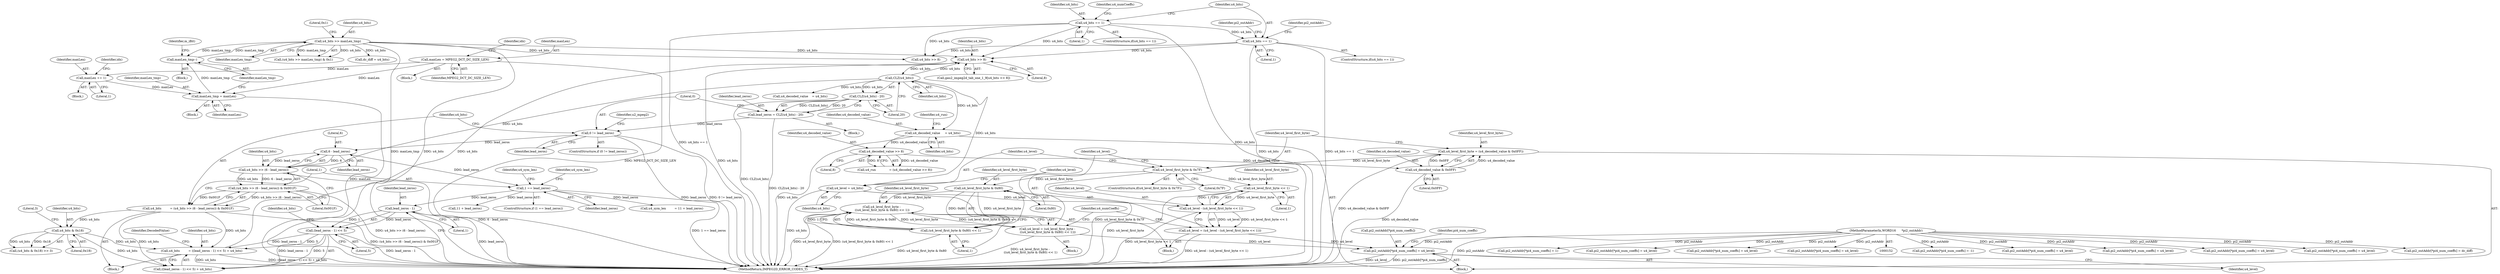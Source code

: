 digraph "0_Android_8b4ed5a23175b7ffa56eea4678db7287f825e985@array" {
"1000706" [label="(Call,pi2_outAddr[*pi4_num_coeffs] = u4_level)"];
"1000682" [label="(Call,u4_level = (u4_level - (u4_level_first_byte << 1)))"];
"1000684" [label="(Call,u4_level - (u4_level_first_byte << 1))"];
"1000679" [label="(Call,u4_level = u4_bits)"];
"1000492" [label="(Call,CLZ(u4_bits))"];
"1000425" [label="(Call,u4_bits >> 8)"];
"1000343" [label="(Call,u4_bits == 1)"];
"1000338" [label="(Call,u4_bits == 1)"];
"1000533" [label="(Call,u4_bits         = ((lead_zeros - 1) << 5) + u4_bits)"];
"1000536" [label="(Call,(lead_zeros - 1) << 5)"];
"1000537" [label="(Call,lead_zeros - 1)"];
"1000510" [label="(Call,1 == lead_zeros)"];
"1000505" [label="(Call,6 - lead_zeros)"];
"1000496" [label="(Call,0 != lead_zeros)"];
"1000489" [label="(Call,lead_zeros = CLZ(u4_bits) - 20)"];
"1000491" [label="(Call,CLZ(u4_bits) - 20)"];
"1000519" [label="(Call,u4_bits & 0x18)"];
"1000500" [label="(Call,u4_bits         = (u4_bits >> (6 - lead_zeros)) & 0x001F)"];
"1000502" [label="(Call,(u4_bits >> (6 - lead_zeros)) & 0x001F)"];
"1000503" [label="(Call,u4_bits >> (6 - lead_zeros))"];
"1000251" [label="(Call,u4_bits >> maxLen_tmp)"];
"1000244" [label="(Call,maxLen_tmp--)"];
"1000238" [label="(Call,maxLen_tmp = maxLen)"];
"1000216" [label="(Call,maxLen = MPEG2_DCT_DC_SIZE_LEN)"];
"1000227" [label="(Call,maxLen += 1)"];
"1000686" [label="(Call,u4_level_first_byte << 1)"];
"1000664" [label="(Call,u4_level_first_byte & 0x7F)"];
"1000658" [label="(Call,u4_level_first_byte = (u4_decoded_value & 0x0FF))"];
"1000660" [label="(Call,u4_decoded_value & 0x0FF)"];
"1000655" [label="(Call,u4_decoded_value >> 8)"];
"1000650" [label="(Call,u4_decoded_value     = u4_bits)"];
"1000668" [label="(Call,u4_level = (u4_level_first_byte -\n ((u4_level_first_byte & 0x80) << 1)))"];
"1000670" [label="(Call,u4_level_first_byte -\n ((u4_level_first_byte & 0x80) << 1))"];
"1000673" [label="(Call,u4_level_first_byte & 0x80)"];
"1000672" [label="(Call,(u4_level_first_byte & 0x80) << 1)"];
"1000154" [label="(MethodParameterIn,WORD16      *pi2_outAddr)"];
"1000533" [label="(Call,u4_bits         = ((lead_zeros - 1) << 5) + u4_bits)"];
"1000339" [label="(Identifier,u4_bits)"];
"1000681" [label="(Identifier,u4_bits)"];
"1000541" [label="(Identifier,u4_bits)"];
"1000347" [label="(Call,pi2_outAddr[*pi4_num_coeffs] = -1)"];
"1000539" [label="(Literal,1)"];
"1000499" [label="(Block,)"];
"1000595" [label="(Call,u4_decoded_value    = u4_bits)"];
"1000506" [label="(Literal,6)"];
"1000495" [label="(ControlStructure,if (0 != lead_zeros))"];
"1000488" [label="(Block,)"];
"1000515" [label="(Identifier,u4_sym_len)"];
"1000216" [label="(Call,maxLen = MPEG2_DCT_DC_SIZE_LEN)"];
"1000750" [label="(Call,u4_bits >> 8)"];
"1000651" [label="(Identifier,u4_decoded_value)"];
"1000489" [label="(Call,lead_zeros = CLZ(u4_bits) - 20)"];
"1000239" [label="(Identifier,maxLen_tmp)"];
"1000252" [label="(Identifier,u4_bits)"];
"1000503" [label="(Call,u4_bits >> (6 - lead_zeros))"];
"1000530" [label="(Call,11 + lead_zeros)"];
"1000247" [label="(Identifier,m_iBit)"];
"1000652" [label="(Identifier,u4_bits)"];
"1000711" [label="(Identifier,u4_level)"];
"1000714" [label="(Identifier,pi4_num_coeffs)"];
"1000217" [label="(Identifier,maxLen)"];
"1000511" [label="(Literal,1)"];
"1000343" [label="(Call,u4_bits == 1)"];
"1000653" [label="(Call,u4_run              = (u4_decoded_value >> 8))"];
"1000220" [label="(Identifier,idx)"];
"1000655" [label="(Call,u4_decoded_value >> 8)"];
"1000467" [label="(Call,pi2_outAddr[*pi4_num_coeffs] = u4_level)"];
"1000891" [label="(Call,pi2_outAddr[*pi4_num_coeffs] = u4_level)"];
"1000243" [label="(Block,)"];
"1000707" [label="(Call,pi2_outAddr[*pi4_num_coeffs])"];
"1000636" [label="(Call,pi2_outAddr[*pi4_num_coeffs] = u4_level)"];
"1000685" [label="(Identifier,u4_level)"];
"1000512" [label="(Identifier,lead_zeros)"];
"1000508" [label="(Literal,0x001F)"];
"1000427" [label="(Literal,8)"];
"1000522" [label="(Literal,3)"];
"1000666" [label="(Literal,0x7F)"];
"1000657" [label="(Literal,8)"];
"1000491" [label="(Call,CLZ(u4_bits) - 20)"];
"1000706" [label="(Call,pi2_outAddr[*pi4_num_coeffs] = u4_level)"];
"1000678" [label="(Block,)"];
"1000240" [label="(Identifier,maxLen)"];
"1000494" [label="(Literal,20)"];
"1000664" [label="(Call,u4_level_first_byte & 0x7F)"];
"1000950" [label="(Call,pi2_outAddr[*pi4_num_coeffs] = u4_level)"];
"1000278" [label="(Call,dc_diff = u4_bits)"];
"1000518" [label="(Call,(u4_bits & 0x18) >> 3)"];
"1000493" [label="(Identifier,u4_bits)"];
"1000536" [label="(Call,(lead_zeros - 1) << 5)"];
"1000519" [label="(Call,u4_bits & 0x18)"];
"1000231" [label="(Identifier,idx)"];
"1000502" [label="(Call,(u4_bits >> (6 - lead_zeros)) & 0x001F)"];
"1000520" [label="(Identifier,u4_bits)"];
"1000650" [label="(Call,u4_decoded_value     = u4_bits)"];
"1000646" [label="(Block,)"];
"1000665" [label="(Identifier,u4_level_first_byte)"];
"1000229" [label="(Literal,1)"];
"1000303" [label="(Call,pi2_outAddr[*pi4_num_coeffs] = dc_diff)"];
"1000690" [label="(Identifier,u4_numCoeffs)"];
"1000356" [label="(Call,pi2_outAddr[*pi4_num_coeffs] = 1)"];
"1000654" [label="(Identifier,u4_run)"];
"1000344" [label="(Identifier,u4_bits)"];
"1000589" [label="(Identifier,u2_mpeg2)"];
"1000501" [label="(Identifier,u4_bits)"];
"1000577" [label="(Call,pi2_outAddr[*pi4_num_coeffs] = u4_level)"];
"1000218" [label="(Identifier,MPEG2_DCT_DC_SIZE_LEN)"];
"1000338" [label="(Call,u4_bits == 1)"];
"1000658" [label="(Call,u4_level_first_byte = (u4_decoded_value & 0x0FF))"];
"1000498" [label="(Identifier,lead_zeros)"];
"1000500" [label="(Call,u4_bits         = (u4_bits >> (6 - lead_zeros)) & 0x001F)"];
"1000425" [label="(Call,u4_bits >> 8)"];
"1000668" [label="(Call,u4_level = (u4_level_first_byte -\n ((u4_level_first_byte & 0x80) << 1)))"];
"1000426" [label="(Identifier,u4_bits)"];
"1000540" [label="(Literal,5)"];
"1000537" [label="(Call,lead_zeros - 1)"];
"1000507" [label="(Identifier,lead_zeros)"];
"1000529" [label="(Identifier,u4_sym_len)"];
"1000660" [label="(Call,u4_decoded_value & 0x0FF)"];
"1000670" [label="(Call,u4_level_first_byte -\n ((u4_level_first_byte & 0x80) << 1))"];
"1000669" [label="(Identifier,u4_level)"];
"1000505" [label="(Call,6 - lead_zeros)"];
"1000684" [label="(Call,u4_level - (u4_level_first_byte << 1))"];
"1000253" [label="(Identifier,maxLen_tmp)"];
"1000674" [label="(Identifier,u4_level_first_byte)"];
"1000250" [label="(Call,(u4_bits >> maxLen_tmp) & 0x1)"];
"1000659" [label="(Identifier,u4_level_first_byte)"];
"1000675" [label="(Literal,0x80)"];
"1000245" [label="(Identifier,maxLen_tmp)"];
"1000676" [label="(Literal,1)"];
"1000673" [label="(Call,u4_level_first_byte & 0x80)"];
"1000538" [label="(Identifier,lead_zeros)"];
"1000667" [label="(Block,)"];
"1000232" [label="(Block,)"];
"1000535" [label="(Call,((lead_zeros - 1) << 5) + u4_bits)"];
"1000686" [label="(Call,u4_level_first_byte << 1)"];
"1000688" [label="(Literal,1)"];
"1000154" [label="(MethodParameterIn,WORD16      *pi2_outAddr)"];
"1000492" [label="(Call,CLZ(u4_bits))"];
"1000349" [label="(Identifier,pi2_outAddr)"];
"1000683" [label="(Identifier,u4_level)"];
"1000661" [label="(Identifier,u4_decoded_value)"];
"1000662" [label="(Literal,0x0FF)"];
"1000227" [label="(Call,maxLen += 1)"];
"1000504" [label="(Identifier,u4_bits)"];
"1000679" [label="(Call,u4_level = u4_bits)"];
"1000543" [label="(Identifier,DecodedValue)"];
"1000682" [label="(Call,u4_level = (u4_level - (u4_level_first_byte << 1)))"];
"1000211" [label="(Block,)"];
"1000663" [label="(ControlStructure,if(u4_level_first_byte & 0x7F))"];
"1001064" [label="(MethodReturn,IMPEG2D_ERROR_CODES_T)"];
"1000238" [label="(Call,maxLen_tmp = maxLen)"];
"1000226" [label="(Block,)"];
"1000680" [label="(Identifier,u4_level)"];
"1000656" [label="(Identifier,u4_decoded_value)"];
"1000340" [label="(Literal,1)"];
"1000509" [label="(ControlStructure,if (1 == lead_zeros))"];
"1001020" [label="(Call,pi2_outAddr[*pi4_num_coeffs] = u4_level)"];
"1000251" [label="(Call,u4_bits >> maxLen_tmp)"];
"1000254" [label="(Literal,0x1)"];
"1000687" [label="(Identifier,u4_level_first_byte)"];
"1000794" [label="(Call,pi2_outAddr[*pi4_num_coeffs] = u4_level)"];
"1000496" [label="(Call,0 != lead_zeros)"];
"1000521" [label="(Literal,0x18)"];
"1000337" [label="(ControlStructure,if(u4_bits == 1))"];
"1000497" [label="(Literal,0)"];
"1000385" [label="(Identifier,u4_numCoeffs)"];
"1000244" [label="(Call,maxLen_tmp--)"];
"1000490" [label="(Identifier,lead_zeros)"];
"1000358" [label="(Identifier,pi2_outAddr)"];
"1000345" [label="(Literal,1)"];
"1000534" [label="(Identifier,u4_bits)"];
"1000423" [label="(Call,gau2_impeg2d_tab_one_1_9[u4_bits >> 8])"];
"1000671" [label="(Identifier,u4_level_first_byte)"];
"1000510" [label="(Call,1 == lead_zeros)"];
"1000528" [label="(Call,u4_sym_len         = 11 + lead_zeros)"];
"1000342" [label="(ControlStructure,if(u4_bits == 1))"];
"1000228" [label="(Identifier,maxLen)"];
"1000672" [label="(Call,(u4_level_first_byte & 0x80) << 1)"];
"1000706" -> "1000646"  [label="AST: "];
"1000706" -> "1000711"  [label="CFG: "];
"1000707" -> "1000706"  [label="AST: "];
"1000711" -> "1000706"  [label="AST: "];
"1000714" -> "1000706"  [label="CFG: "];
"1000706" -> "1001064"  [label="DDG: u4_level"];
"1000706" -> "1001064"  [label="DDG: pi2_outAddr[*pi4_num_coeffs]"];
"1000682" -> "1000706"  [label="DDG: u4_level"];
"1000668" -> "1000706"  [label="DDG: u4_level"];
"1000154" -> "1000706"  [label="DDG: pi2_outAddr"];
"1000682" -> "1000678"  [label="AST: "];
"1000682" -> "1000684"  [label="CFG: "];
"1000683" -> "1000682"  [label="AST: "];
"1000684" -> "1000682"  [label="AST: "];
"1000690" -> "1000682"  [label="CFG: "];
"1000682" -> "1001064"  [label="DDG: u4_level - (u4_level_first_byte << 1)"];
"1000684" -> "1000682"  [label="DDG: u4_level"];
"1000684" -> "1000682"  [label="DDG: u4_level_first_byte << 1"];
"1000684" -> "1000686"  [label="CFG: "];
"1000685" -> "1000684"  [label="AST: "];
"1000686" -> "1000684"  [label="AST: "];
"1000684" -> "1001064"  [label="DDG: u4_level_first_byte << 1"];
"1000679" -> "1000684"  [label="DDG: u4_level"];
"1000686" -> "1000684"  [label="DDG: u4_level_first_byte"];
"1000686" -> "1000684"  [label="DDG: 1"];
"1000679" -> "1000678"  [label="AST: "];
"1000679" -> "1000681"  [label="CFG: "];
"1000680" -> "1000679"  [label="AST: "];
"1000681" -> "1000679"  [label="AST: "];
"1000683" -> "1000679"  [label="CFG: "];
"1000679" -> "1001064"  [label="DDG: u4_bits"];
"1000492" -> "1000679"  [label="DDG: u4_bits"];
"1000492" -> "1000491"  [label="AST: "];
"1000492" -> "1000493"  [label="CFG: "];
"1000493" -> "1000492"  [label="AST: "];
"1000494" -> "1000492"  [label="CFG: "];
"1000492" -> "1000425"  [label="DDG: u4_bits"];
"1000492" -> "1000491"  [label="DDG: u4_bits"];
"1000425" -> "1000492"  [label="DDG: u4_bits"];
"1000492" -> "1000503"  [label="DDG: u4_bits"];
"1000492" -> "1000595"  [label="DDG: u4_bits"];
"1000492" -> "1000650"  [label="DDG: u4_bits"];
"1000425" -> "1000423"  [label="AST: "];
"1000425" -> "1000427"  [label="CFG: "];
"1000426" -> "1000425"  [label="AST: "];
"1000427" -> "1000425"  [label="AST: "];
"1000423" -> "1000425"  [label="CFG: "];
"1000425" -> "1001064"  [label="DDG: u4_bits"];
"1000343" -> "1000425"  [label="DDG: u4_bits"];
"1000533" -> "1000425"  [label="DDG: u4_bits"];
"1000338" -> "1000425"  [label="DDG: u4_bits"];
"1000251" -> "1000425"  [label="DDG: u4_bits"];
"1000343" -> "1000342"  [label="AST: "];
"1000343" -> "1000345"  [label="CFG: "];
"1000344" -> "1000343"  [label="AST: "];
"1000345" -> "1000343"  [label="AST: "];
"1000349" -> "1000343"  [label="CFG: "];
"1000358" -> "1000343"  [label="CFG: "];
"1000343" -> "1001064"  [label="DDG: u4_bits"];
"1000343" -> "1001064"  [label="DDG: u4_bits == 1"];
"1000338" -> "1000343"  [label="DDG: u4_bits"];
"1000343" -> "1000750"  [label="DDG: u4_bits"];
"1000338" -> "1000337"  [label="AST: "];
"1000338" -> "1000340"  [label="CFG: "];
"1000339" -> "1000338"  [label="AST: "];
"1000340" -> "1000338"  [label="AST: "];
"1000344" -> "1000338"  [label="CFG: "];
"1000385" -> "1000338"  [label="CFG: "];
"1000338" -> "1001064"  [label="DDG: u4_bits"];
"1000338" -> "1001064"  [label="DDG: u4_bits == 1"];
"1000338" -> "1000750"  [label="DDG: u4_bits"];
"1000533" -> "1000499"  [label="AST: "];
"1000533" -> "1000535"  [label="CFG: "];
"1000534" -> "1000533"  [label="AST: "];
"1000535" -> "1000533"  [label="AST: "];
"1000543" -> "1000533"  [label="CFG: "];
"1000533" -> "1001064"  [label="DDG: u4_bits"];
"1000533" -> "1001064"  [label="DDG: ((lead_zeros - 1) << 5) + u4_bits"];
"1000536" -> "1000533"  [label="DDG: lead_zeros - 1"];
"1000536" -> "1000533"  [label="DDG: 5"];
"1000519" -> "1000533"  [label="DDG: u4_bits"];
"1000500" -> "1000533"  [label="DDG: u4_bits"];
"1000536" -> "1000535"  [label="AST: "];
"1000536" -> "1000540"  [label="CFG: "];
"1000537" -> "1000536"  [label="AST: "];
"1000540" -> "1000536"  [label="AST: "];
"1000541" -> "1000536"  [label="CFG: "];
"1000536" -> "1001064"  [label="DDG: lead_zeros - 1"];
"1000536" -> "1000535"  [label="DDG: lead_zeros - 1"];
"1000536" -> "1000535"  [label="DDG: 5"];
"1000537" -> "1000536"  [label="DDG: lead_zeros"];
"1000537" -> "1000536"  [label="DDG: 1"];
"1000537" -> "1000539"  [label="CFG: "];
"1000538" -> "1000537"  [label="AST: "];
"1000539" -> "1000537"  [label="AST: "];
"1000540" -> "1000537"  [label="CFG: "];
"1000537" -> "1001064"  [label="DDG: lead_zeros"];
"1000510" -> "1000537"  [label="DDG: lead_zeros"];
"1000510" -> "1000509"  [label="AST: "];
"1000510" -> "1000512"  [label="CFG: "];
"1000511" -> "1000510"  [label="AST: "];
"1000512" -> "1000510"  [label="AST: "];
"1000515" -> "1000510"  [label="CFG: "];
"1000529" -> "1000510"  [label="CFG: "];
"1000510" -> "1001064"  [label="DDG: 1 == lead_zeros"];
"1000505" -> "1000510"  [label="DDG: lead_zeros"];
"1000510" -> "1000528"  [label="DDG: lead_zeros"];
"1000510" -> "1000530"  [label="DDG: lead_zeros"];
"1000505" -> "1000503"  [label="AST: "];
"1000505" -> "1000507"  [label="CFG: "];
"1000506" -> "1000505"  [label="AST: "];
"1000507" -> "1000505"  [label="AST: "];
"1000503" -> "1000505"  [label="CFG: "];
"1000505" -> "1000503"  [label="DDG: 6"];
"1000505" -> "1000503"  [label="DDG: lead_zeros"];
"1000496" -> "1000505"  [label="DDG: lead_zeros"];
"1000496" -> "1000495"  [label="AST: "];
"1000496" -> "1000498"  [label="CFG: "];
"1000497" -> "1000496"  [label="AST: "];
"1000498" -> "1000496"  [label="AST: "];
"1000501" -> "1000496"  [label="CFG: "];
"1000589" -> "1000496"  [label="CFG: "];
"1000496" -> "1001064"  [label="DDG: 0 != lead_zeros"];
"1000496" -> "1001064"  [label="DDG: lead_zeros"];
"1000489" -> "1000496"  [label="DDG: lead_zeros"];
"1000489" -> "1000488"  [label="AST: "];
"1000489" -> "1000491"  [label="CFG: "];
"1000490" -> "1000489"  [label="AST: "];
"1000491" -> "1000489"  [label="AST: "];
"1000497" -> "1000489"  [label="CFG: "];
"1000489" -> "1001064"  [label="DDG: CLZ(u4_bits) - 20"];
"1000491" -> "1000489"  [label="DDG: CLZ(u4_bits)"];
"1000491" -> "1000489"  [label="DDG: 20"];
"1000491" -> "1000494"  [label="CFG: "];
"1000494" -> "1000491"  [label="AST: "];
"1000491" -> "1001064"  [label="DDG: CLZ(u4_bits)"];
"1000519" -> "1000518"  [label="AST: "];
"1000519" -> "1000521"  [label="CFG: "];
"1000520" -> "1000519"  [label="AST: "];
"1000521" -> "1000519"  [label="AST: "];
"1000522" -> "1000519"  [label="CFG: "];
"1000519" -> "1000518"  [label="DDG: u4_bits"];
"1000519" -> "1000518"  [label="DDG: 0x18"];
"1000500" -> "1000519"  [label="DDG: u4_bits"];
"1000519" -> "1000535"  [label="DDG: u4_bits"];
"1000500" -> "1000499"  [label="AST: "];
"1000500" -> "1000502"  [label="CFG: "];
"1000501" -> "1000500"  [label="AST: "];
"1000502" -> "1000500"  [label="AST: "];
"1000511" -> "1000500"  [label="CFG: "];
"1000500" -> "1001064"  [label="DDG: (u4_bits >> (6 - lead_zeros)) & 0x001F"];
"1000502" -> "1000500"  [label="DDG: u4_bits >> (6 - lead_zeros)"];
"1000502" -> "1000500"  [label="DDG: 0x001F"];
"1000500" -> "1000535"  [label="DDG: u4_bits"];
"1000502" -> "1000508"  [label="CFG: "];
"1000503" -> "1000502"  [label="AST: "];
"1000508" -> "1000502"  [label="AST: "];
"1000502" -> "1001064"  [label="DDG: u4_bits >> (6 - lead_zeros)"];
"1000503" -> "1000502"  [label="DDG: u4_bits"];
"1000503" -> "1000502"  [label="DDG: 6 - lead_zeros"];
"1000504" -> "1000503"  [label="AST: "];
"1000508" -> "1000503"  [label="CFG: "];
"1000503" -> "1001064"  [label="DDG: 6 - lead_zeros"];
"1000251" -> "1000250"  [label="AST: "];
"1000251" -> "1000253"  [label="CFG: "];
"1000252" -> "1000251"  [label="AST: "];
"1000253" -> "1000251"  [label="AST: "];
"1000254" -> "1000251"  [label="CFG: "];
"1000251" -> "1001064"  [label="DDG: maxLen_tmp"];
"1000251" -> "1001064"  [label="DDG: u4_bits"];
"1000251" -> "1000244"  [label="DDG: maxLen_tmp"];
"1000251" -> "1000250"  [label="DDG: u4_bits"];
"1000251" -> "1000250"  [label="DDG: maxLen_tmp"];
"1000244" -> "1000251"  [label="DDG: maxLen_tmp"];
"1000251" -> "1000278"  [label="DDG: u4_bits"];
"1000251" -> "1000750"  [label="DDG: u4_bits"];
"1000244" -> "1000243"  [label="AST: "];
"1000244" -> "1000245"  [label="CFG: "];
"1000245" -> "1000244"  [label="AST: "];
"1000247" -> "1000244"  [label="CFG: "];
"1000238" -> "1000244"  [label="DDG: maxLen_tmp"];
"1000238" -> "1000232"  [label="AST: "];
"1000238" -> "1000240"  [label="CFG: "];
"1000239" -> "1000238"  [label="AST: "];
"1000240" -> "1000238"  [label="AST: "];
"1000245" -> "1000238"  [label="CFG: "];
"1000238" -> "1001064"  [label="DDG: maxLen"];
"1000216" -> "1000238"  [label="DDG: maxLen"];
"1000227" -> "1000238"  [label="DDG: maxLen"];
"1000216" -> "1000211"  [label="AST: "];
"1000216" -> "1000218"  [label="CFG: "];
"1000217" -> "1000216"  [label="AST: "];
"1000218" -> "1000216"  [label="AST: "];
"1000220" -> "1000216"  [label="CFG: "];
"1000216" -> "1001064"  [label="DDG: MPEG2_DCT_DC_SIZE_LEN"];
"1000216" -> "1000227"  [label="DDG: maxLen"];
"1000227" -> "1000226"  [label="AST: "];
"1000227" -> "1000229"  [label="CFG: "];
"1000228" -> "1000227"  [label="AST: "];
"1000229" -> "1000227"  [label="AST: "];
"1000231" -> "1000227"  [label="CFG: "];
"1000686" -> "1000688"  [label="CFG: "];
"1000687" -> "1000686"  [label="AST: "];
"1000688" -> "1000686"  [label="AST: "];
"1000686" -> "1001064"  [label="DDG: u4_level_first_byte"];
"1000664" -> "1000686"  [label="DDG: u4_level_first_byte"];
"1000664" -> "1000663"  [label="AST: "];
"1000664" -> "1000666"  [label="CFG: "];
"1000665" -> "1000664"  [label="AST: "];
"1000666" -> "1000664"  [label="AST: "];
"1000669" -> "1000664"  [label="CFG: "];
"1000680" -> "1000664"  [label="CFG: "];
"1000664" -> "1001064"  [label="DDG: u4_level_first_byte & 0x7F"];
"1000658" -> "1000664"  [label="DDG: u4_level_first_byte"];
"1000664" -> "1000673"  [label="DDG: u4_level_first_byte"];
"1000658" -> "1000646"  [label="AST: "];
"1000658" -> "1000660"  [label="CFG: "];
"1000659" -> "1000658"  [label="AST: "];
"1000660" -> "1000658"  [label="AST: "];
"1000665" -> "1000658"  [label="CFG: "];
"1000658" -> "1001064"  [label="DDG: u4_decoded_value & 0x0FF"];
"1000660" -> "1000658"  [label="DDG: u4_decoded_value"];
"1000660" -> "1000658"  [label="DDG: 0x0FF"];
"1000660" -> "1000662"  [label="CFG: "];
"1000661" -> "1000660"  [label="AST: "];
"1000662" -> "1000660"  [label="AST: "];
"1000660" -> "1001064"  [label="DDG: u4_decoded_value"];
"1000655" -> "1000660"  [label="DDG: u4_decoded_value"];
"1000655" -> "1000653"  [label="AST: "];
"1000655" -> "1000657"  [label="CFG: "];
"1000656" -> "1000655"  [label="AST: "];
"1000657" -> "1000655"  [label="AST: "];
"1000653" -> "1000655"  [label="CFG: "];
"1000655" -> "1000653"  [label="DDG: u4_decoded_value"];
"1000655" -> "1000653"  [label="DDG: 8"];
"1000650" -> "1000655"  [label="DDG: u4_decoded_value"];
"1000650" -> "1000646"  [label="AST: "];
"1000650" -> "1000652"  [label="CFG: "];
"1000651" -> "1000650"  [label="AST: "];
"1000652" -> "1000650"  [label="AST: "];
"1000654" -> "1000650"  [label="CFG: "];
"1000650" -> "1001064"  [label="DDG: u4_bits"];
"1000668" -> "1000667"  [label="AST: "];
"1000668" -> "1000670"  [label="CFG: "];
"1000669" -> "1000668"  [label="AST: "];
"1000670" -> "1000668"  [label="AST: "];
"1000690" -> "1000668"  [label="CFG: "];
"1000668" -> "1001064"  [label="DDG: u4_level_first_byte -\n ((u4_level_first_byte & 0x80) << 1)"];
"1000670" -> "1000668"  [label="DDG: u4_level_first_byte"];
"1000670" -> "1000668"  [label="DDG: (u4_level_first_byte & 0x80) << 1"];
"1000670" -> "1000672"  [label="CFG: "];
"1000671" -> "1000670"  [label="AST: "];
"1000672" -> "1000670"  [label="AST: "];
"1000670" -> "1001064"  [label="DDG: (u4_level_first_byte & 0x80) << 1"];
"1000670" -> "1001064"  [label="DDG: u4_level_first_byte"];
"1000673" -> "1000670"  [label="DDG: u4_level_first_byte"];
"1000672" -> "1000670"  [label="DDG: u4_level_first_byte & 0x80"];
"1000672" -> "1000670"  [label="DDG: 1"];
"1000673" -> "1000672"  [label="AST: "];
"1000673" -> "1000675"  [label="CFG: "];
"1000674" -> "1000673"  [label="AST: "];
"1000675" -> "1000673"  [label="AST: "];
"1000676" -> "1000673"  [label="CFG: "];
"1000673" -> "1000672"  [label="DDG: u4_level_first_byte"];
"1000673" -> "1000672"  [label="DDG: 0x80"];
"1000672" -> "1000676"  [label="CFG: "];
"1000676" -> "1000672"  [label="AST: "];
"1000672" -> "1001064"  [label="DDG: u4_level_first_byte & 0x80"];
"1000154" -> "1000152"  [label="AST: "];
"1000154" -> "1001064"  [label="DDG: pi2_outAddr"];
"1000154" -> "1000303"  [label="DDG: pi2_outAddr"];
"1000154" -> "1000347"  [label="DDG: pi2_outAddr"];
"1000154" -> "1000356"  [label="DDG: pi2_outAddr"];
"1000154" -> "1000467"  [label="DDG: pi2_outAddr"];
"1000154" -> "1000577"  [label="DDG: pi2_outAddr"];
"1000154" -> "1000636"  [label="DDG: pi2_outAddr"];
"1000154" -> "1000794"  [label="DDG: pi2_outAddr"];
"1000154" -> "1000891"  [label="DDG: pi2_outAddr"];
"1000154" -> "1000950"  [label="DDG: pi2_outAddr"];
"1000154" -> "1001020"  [label="DDG: pi2_outAddr"];
}
